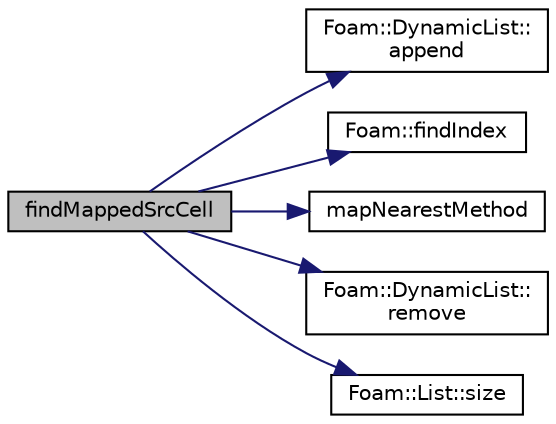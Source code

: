 digraph "findMappedSrcCell"
{
  bgcolor="transparent";
  edge [fontname="Helvetica",fontsize="10",labelfontname="Helvetica",labelfontsize="10"];
  node [fontname="Helvetica",fontsize="10",shape=record];
  rankdir="LR";
  Node251 [label="findMappedSrcCell",height=0.2,width=0.4,color="black", fillcolor="grey75", style="filled", fontcolor="black"];
  Node251 -> Node252 [color="midnightblue",fontsize="10",style="solid",fontname="Helvetica"];
  Node252 [label="Foam::DynamicList::\lappend",height=0.2,width=0.4,color="black",URL="$a27005.html#a7b67b42af715604376ad63a681dee6d8",tooltip="Append an element at the end of the list. "];
  Node251 -> Node253 [color="midnightblue",fontsize="10",style="solid",fontname="Helvetica"];
  Node253 [label="Foam::findIndex",height=0.2,width=0.4,color="black",URL="$a21851.html#ac16695f83f370df159eed19f92d095fb",tooltip="Find first occurence of given element and return index,. "];
  Node251 -> Node254 [color="midnightblue",fontsize="10",style="solid",fontname="Helvetica"];
  Node254 [label="mapNearestMethod",height=0.2,width=0.4,color="black",URL="$a30509.html#ace2f0f350059f06b7392b7b1591240c2",tooltip="Disallow default bitwise copy construct. "];
  Node251 -> Node255 [color="midnightblue",fontsize="10",style="solid",fontname="Helvetica"];
  Node255 [label="Foam::DynamicList::\lremove",height=0.2,width=0.4,color="black",URL="$a27005.html#a11a92c7c8e39f3f023c3bcca1e5297f0",tooltip="Remove and return the top element. "];
  Node251 -> Node256 [color="midnightblue",fontsize="10",style="solid",fontname="Helvetica"];
  Node256 [label="Foam::List::size",height=0.2,width=0.4,color="black",URL="$a26833.html#a8a5f6fa29bd4b500caf186f60245b384",tooltip="Override size to be inconsistent with allocated storage. "];
}

